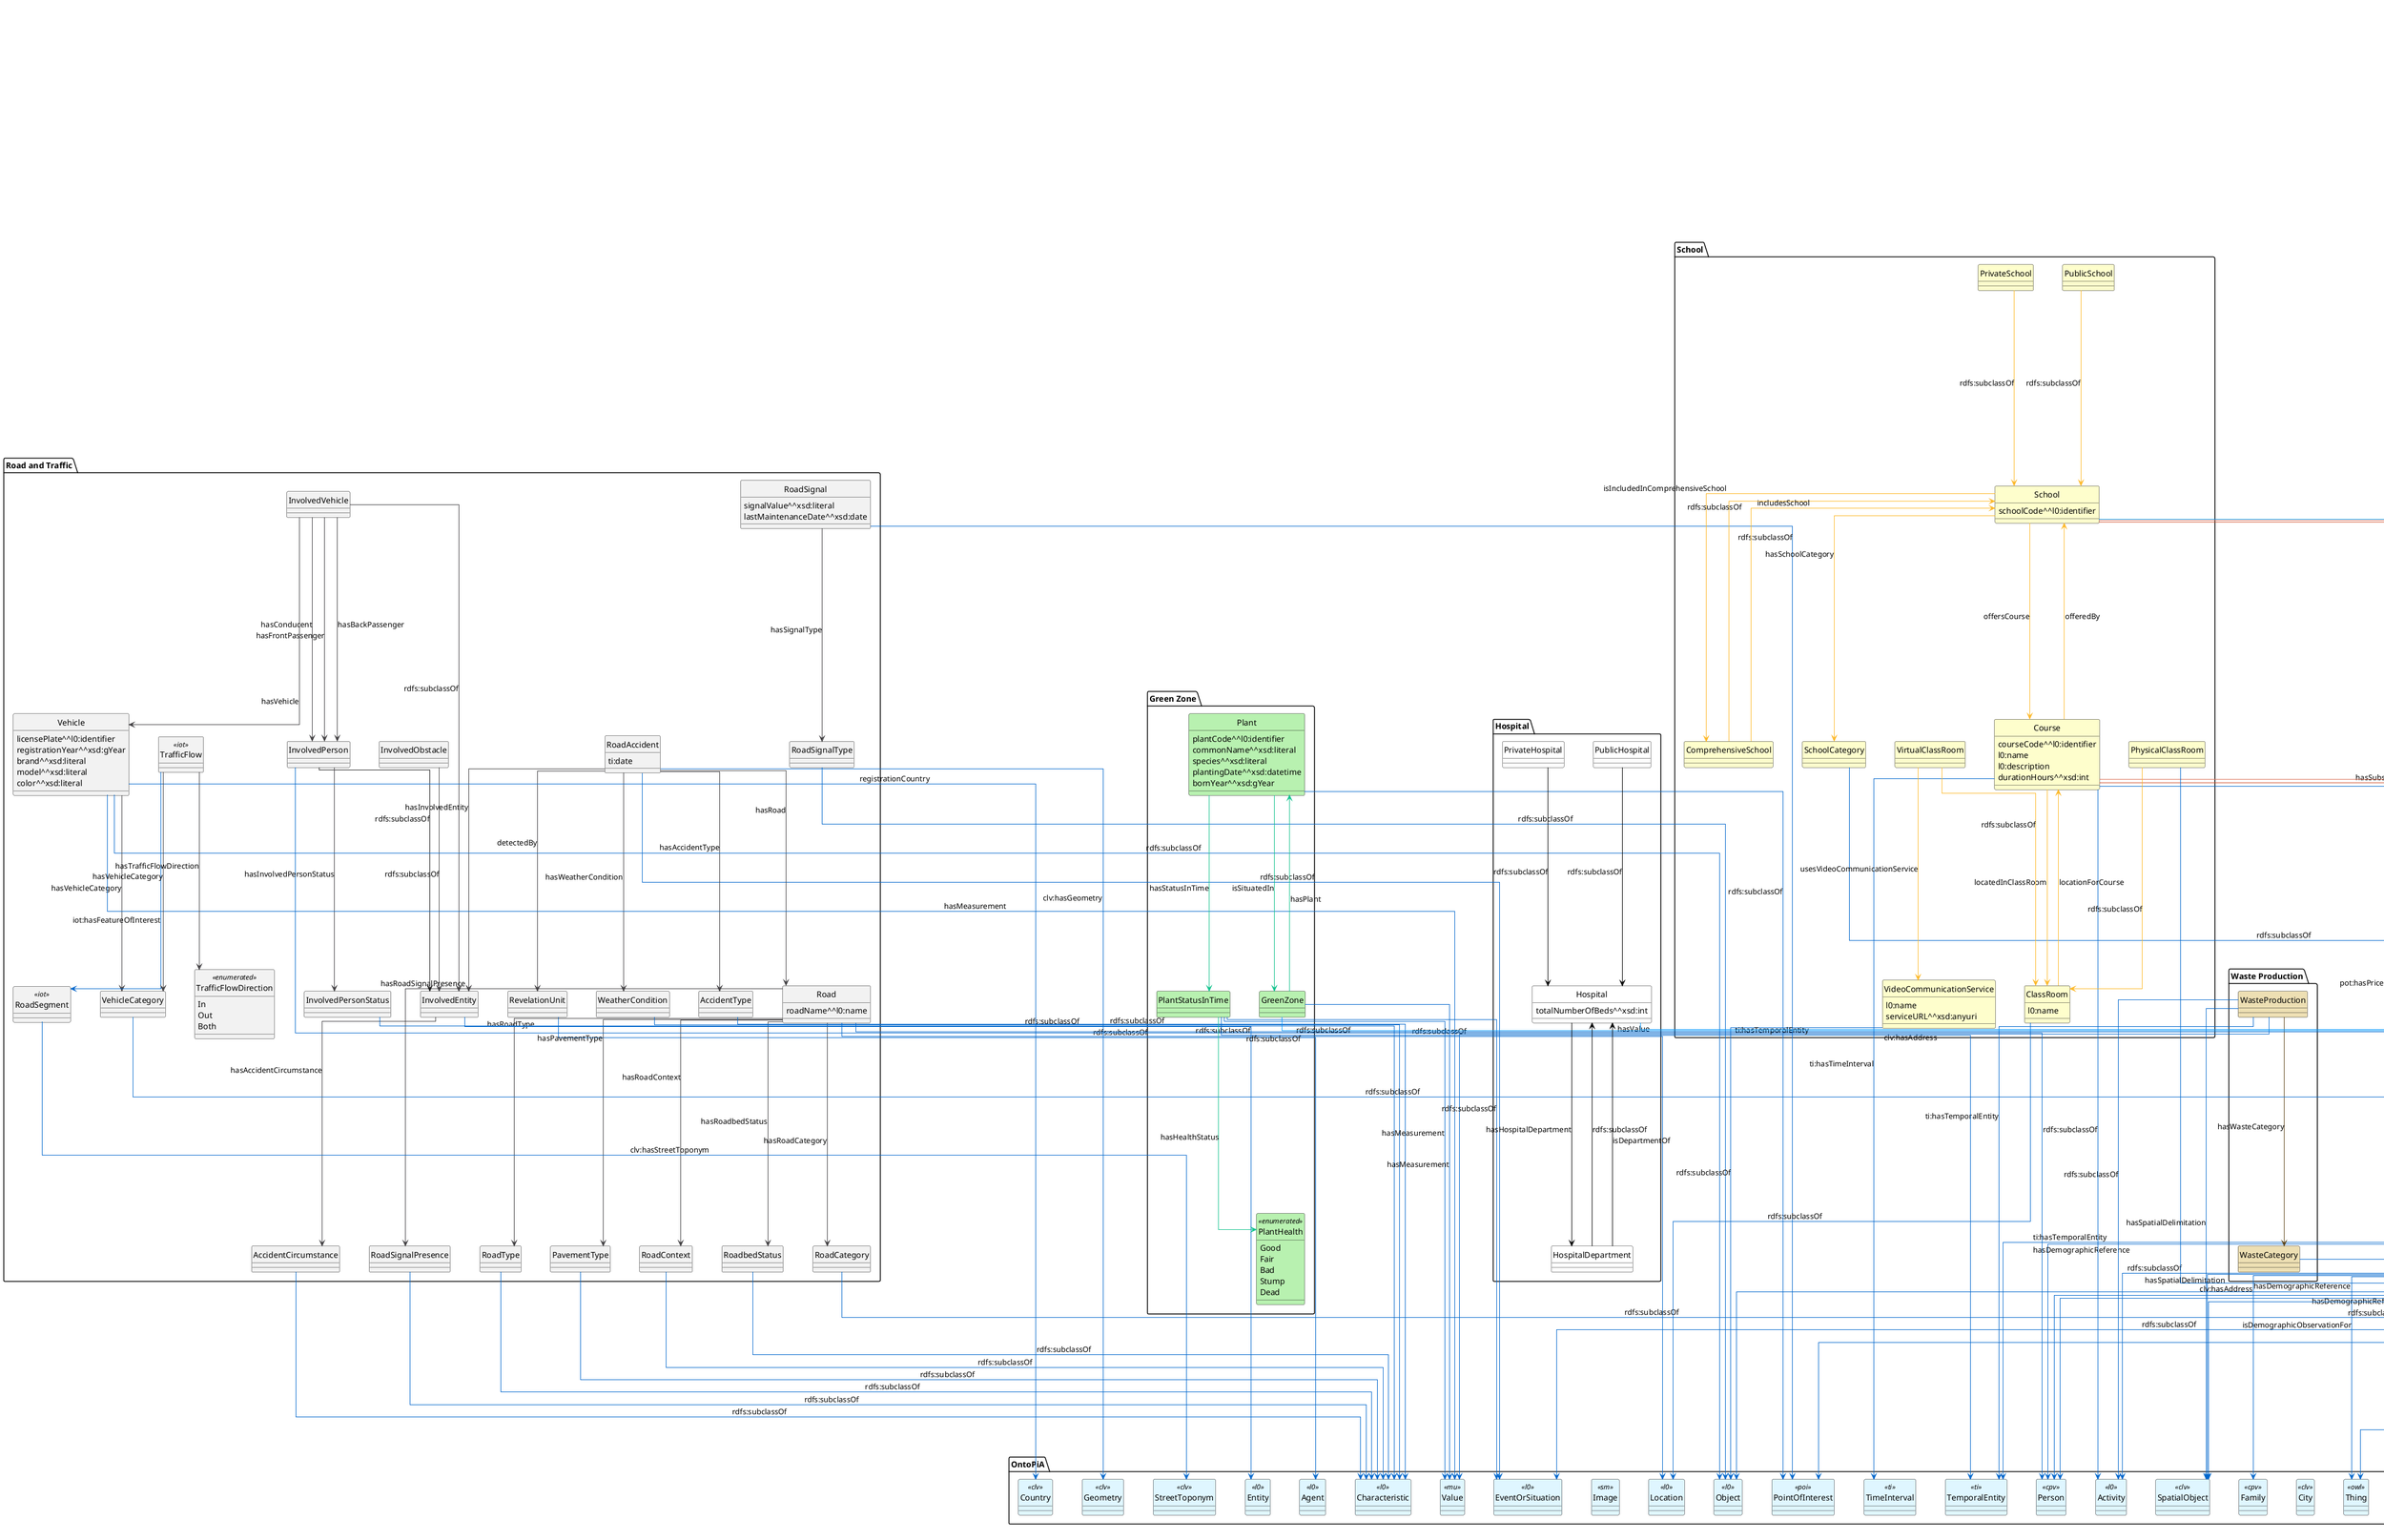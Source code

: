 @startuml OntoIM
hide circle
skinparam linetype ortho
skinparam ranksep 300
skinparam nodesep 50

!define OntoPiANode dff6ff
!define OntoPiAProperty 06c

!define OntoPiANodeEdited dff6ff

!define DemographicObservationNode f5c7a9
!define DemographicObservationProperty d1512d

!define DemographicEventNode ffdeb4
!define DemographicEventProperty df7861

!define WasteNode eddfb3
!define WasteProperty 61481c

!define OrganizationNode ffdede
!define OrganizationProperty 7a4495

!define HeritageNode ffdede
!define HeritageProperty 7a4495

!define RoadAccidentNode f2f2f2
!define RoadAccidentProperty 413f42

!define VehicleNode f2f2f2
!define VehicleProperty 413f42

!define TrafficFlowNode f2f2f2
!define TrafficFlowProperty 413f42

!define RoadSignalNode f2f2f2
!define RoadSignalProperty 413f42

!define AccessiblePoINode c4ddff
!define AccessiblePoIProperty 0096ff

!define SchoolNode fefecc
!define SchoolProperty fdb827

!define GreenZoneNode b8f1b0
!define GreenZoneProperty 14c38e

!define HospitalNode fff
!define HospitalProperty 000

' Imported objects from OntoPiA
package "OntoPiA" {
    class Thing <<owl>> #OntoPiANode

    class Entity <<l0>> #OntoPiANode
    class Activity <<l0>> #OntoPiANode
    class Location <<l0>> #OntoPiANode
    class EventOrSituation <<l0>> #OntoPiANode
    class Topic <<l0>> #OntoPiANode
    class Object <<l0>> #OntoPiANode
    class Characteristic <<l0>> #OntoPiANode
    class Collection <<l0>> #OntoPiANode
    class Agent <<l0>> #OntoPiANode

    class Address <<clv>> #OntoPiANode
    class City <<clv>> #OntoPiANode
    class StreetToponym <<clv>> #OntoPiANode
    class SpatialObject <<clv>> #OntoPiANode
    class Country <<clv>> #OntoPiANode
    class Geometry <<clv>> #OntoPiANode

    class TimeInterval <<ti>> #OntoPiANode
    class TemporalEntity <<ti>> #OntoPiANode

    class Value <<mu>> #OntoPiANode

    class OnlineContactPoint <<sm>> #OntoPiANode
    class PhysicalContactPoint <<sm>> #OntoPiANode
    class Image <<sm>> #OntoPiANode

    class AccessCondition <<accondition>> #OntoPiANode

    class Person <<cpv>> #OntoPiANode
    class Family <<cpv>> #OntoPiANode

    class Service <<cpsv>> #OntoPiANode

    class PriceSpecification <<pot>> #OntoPiANode

    class PointOfInterest <<poi>> #OntoPiANode

    class Procedure <<publiccontract>> #OntoPiANode

    class OfferedServiceDescription <<acco>> #OntoPiANode
}

' Added an Accessible Point of Interest, a POI with online contact point, physical contact point, an organization owner and an access condition.
class AccessiblePointOfInterest #AccessiblePoINode
AccessiblePointOfInterest -[#OntoPiAProperty]-> PointOfInterest : rdfs:subclassOf

AccessiblePointOfInterest -[#OntoPiAProperty]-> OnlineContactPoint : sm:hasOnlineContactPoint
AccessiblePointOfInterest -[#OntoPiAProperty]-> PhysicalContactPoint : sm:hasPhysicalContactPoint
AccessiblePointOfInterest -[#OntoPiAProperty]-> AccessCondition : accondition:hasAccessCondition
AccessiblePointOfInterest -[#OntoPiAProperty]-> OfferedServiceDescription : hasOfferedServiceDescription


package "Demographic Observation" {
    ' Demographic Observation
    ' A demographic observation can describe the demographic composition of an entity during time
    ' An example can be the number of subscribers to an event, emoployees of an organization, members of an association
    ' For a country it can be the number of citizens, weddings, deaths etc...
    ' A demo observation comes with its value and a demo prototype, which describes the type of person o family counted
    ' A demo observation can also be releated to a spatial object, which describes the spatial delimitation of the observation
    ' For example, we can count the number of males in a specific area, that can be a city, a borough, a street, etc...
    class DemographicObservation #DemographicObservationNode {
        value^^xsd:nonNegativeInteger
    }
    DemographicObservation -[#OntoPiAProperty]-> Activity : rdfs:subclassOf

    DemographicObservation -[#OntoPiAProperty]-> TemporalEntity : ti:hasTemporalEntity
    DemographicObservation -[#OntoPiAProperty]-> SpatialObject : hasSpatialDelimitation
    DemographicObservation -[#OntoPiAProperty]-> Person : hasDemographicReference
    DemographicObservation -[#OntoPiAProperty]-> Family : hasDemographicReference
    DemographicObservation -[#OntoPiAProperty]-> Thing : isDemographicObservationFor

    class Citizens #DemographicObservationNode
    Citizens -[#DemographicObservationProperty]-> DemographicObservation : rdfs:subclassOf

    class CivilStatus #DemographicObservationNode
    CivilStatus -[#DemographicObservationProperty]-> DemographicObservation : rdfs:subclassOf

    CivilStatus -[#DemographicObservationProperty]-> CivilStatusCategory : hasCivilStatusCategory

    class CivilStatusCategory #DemographicObservationNode
    CivilStatusCategory -[#OntoPiAProperty]-> Topic : rdfs:subclassOf

    class Tourists #DemographicObservationNode
    Tourists -[#DemographicObservationProperty]-> DemographicObservation : rdfs:subclassOf

    Tourists -[#DemographicObservationProperty]-> TouristType : hasTouristType

    class TouristType <<enumerated>> #DemographicObservationNode {
        Arrival
        Presence
    }

    class Bookings #DemographicObservationNode
    Bookings -[#DemographicObservationProperty]-> DemographicObservation : rdfs:subclassOf

    class Subscribers #DemographicObservationNode
    Subscribers -[#DemographicObservationProperty]-> DemographicObservation : rdfs:subclassOf

    class Employees #DemographicObservationNode
    Employees -[#DemographicObservationProperty]-> DemographicObservation : rdfs:subclassOf

    class Members #DemographicObservationNode
    Members -[#DemographicObservationProperty]-> DemographicObservation : rdfs:subclassOf
}

package "Demographic Event" {
    ' A demo event represents a wedding, a death, a birth, offering a non aggregated view of a demo observation
    class DemographicEvent #DemographicEventNode {
        ti:date
    }
    DemographicEvent -[#OntoPiAProperty]-> EventOrSituation : rdfs:subclassOf

    DemographicEvent -[#OntoPiAProperty]-> Person : hasDemographicReference
    DemographicEvent -[#OntoPiAProperty]-> SpatialObject : hasSpatialDelimitation
    DemographicEvent -[#OntoPiAProperty]-> Thing : isDemographicEventFor

    class CivilStatusEvent #DemographicEventNode
    CivilStatusEvent -[#DemographicEventProperty]-> DemographicEvent : rdfs:subclassOf

    CivilStatusEvent -[#DemographicObservationProperty]-> CivilStatusCategory : hasCivilStatusCategory

    class Subscriber #DemographicEventNode
    Subscriber -[#DemographicEventProperty]-> DemographicEvent : rdfs:subclassOf

    class Booking #DemographicEventNode
    Booking -[#DemographicEventProperty]-> DemographicEvent : rdfs:subclassOf
}

package "Organizations" {
    ' Organization, added end of activity, bankruptcy and liquidation, added number of empolyees, local units and heritage
    ' Added section and demograpgic classification of organization for private companies (taken from Camera di Commercio)
    ' Added an Artisan Organization with artisan Register code and date
    class Organization <<cov>> #OrganizationNode {
        endActivityDate^^xsd:date
        bankruptcyDate^^xsd:date
        liquidationDate^^xsd:date
    }

    ' Organization --> Payment : sentPayment (see later)
    Organization -[#DemographicObservationProperty]-> Employees : hasEmployees
    Organization -[#OntoPiAProperty]-> Address : hasLocalUnitAddress
    Organization -[#OntoPiAProperty]-> Service : providesService
    Organization --> Heritage : hasHeritage

    AccessiblePointOfInterest -[#OrganizationProperty]-> Organization : ownedBy
    Organization -[#OrganizationProperty]-> AccessiblePointOfInterest : ownsAccessiblePoI

    class PrivateOrganization <<cov>> #OrganizationNode
    PrivateOrganization -[#OrganizationProperty]-> Organization : rdfs:subclassOf

    PrivateOrganization -[#OrganizationProperty]-> OrganizationSection : hasOrganizationSection
    PrivateOrganization -[#OrganizationProperty]-> CompanyDemographicCategory : hasDemographicCategory

    class OrganizationSection #OrganizationNode
    OrganizationSection -[#OntoPiAProperty]-> Topic : rdfs:subclassOf

    class CompanyDemographicCategory #OrganizationNode
    CompanyDemographicCategory -[#OntoPiAProperty]-> Topic : rdfs:subclassOf

    class ArtisanOrganization #OrganizationNode {
        artisanRegisterCode^^l0:identifier
        artisanRegistrationDate^^xsd:date
    }
    ArtisanOrganization -[#OrganizationProperty]-> PrivateOrganization : rdfs:subclassOf

    ' Associations are sublclass of organizations, with referent, association category (controlled vocabulary) and members observation
    class Association #OrganizationNode {
        associationRegisterCode^^l0:identifier
        associationRegistrationDate^^xsd:date
        associationRemovalFromRegisterDate^^xsd:date
    }
    Association -[#OrganizationProperty]-> PrivateOrganization : rdfs:subclassOf

    Association -[#OntoPiAProperty]-> Person : hasReferent
    Association -[#OrganizationProperty]-> AssociationCategory : hasAssociationCategory
    Association -[#DemographicObservationProperty]-> Members : hasMembers
    Association -[#DemographicEventProperty]-> Subscriber : hasSubscriber

    class AssociationCategory #OrganizationNode
    AssociationCategory -[#OntoPiAProperty]-> Topic : rdfs:subclassOf

    ' The heritage of an organization, a collection of buildings owned by the organization. There are different types of heritage, like state owned assets, unavailable ecc...
    class Heritage #HeritageNode
    Heritage -[#OntoPiAProperty]-> Collection : rdfs:subclassOf

    Heritage -[#HeritageProperty]-> HeritageType : hasHeritageType
    Heritage -[#HeritageProperty]-> Building : hasBuilding

    class HeritageType #HeritageNode
    HeritageType -[#OntoPiAProperty]-> Topic : rdfs:subclassOf

    ' A building is an accessible point of interest associated with information about the land registry. A building can be concessed to an other organization. The information about the concession are stored in a Procedure Document.
    class Building #HeritageNode {
        buildingCode^^l0:identifier
    }
    Building -[#AccessiblePoIProperty]-> AccessiblePointOfInterest : rdfs:subclassOf

    Building -[#OntoPiAProperty]-> Procedure : concessedWithProcedure
    Building -[#HeritageProperty]-> LandRegistry : hasLandRegistry

    class LandRegistry #HeritageNode {
        sheet^^xsd:literal
        map^^xsd:literal
        subordinate^^xsd:literal
    }
    LandRegistry -[#OntoPiAProperty]-> Object : rdfs:subclassOf

    LandRegistry -[#HeritageProperty]-> LandRegistryCategory : hasLandRegistryCategory

    class LandRegistryCategory #HeritageNode
    LandRegistryCategory -[#OntoPiAProperty]-> Topic : rdfs:subclassOf

    ' Events, added the organizer of the event and the subscribers
    class Event <<cpev>> #OntoPiANodeEdited

}

Event -[#OrganizationProperty]-> Organization : isOrganizedBy
Event -[#DemographicObservationProperty]-> Subscribers : hasSubscribers
Event -[#DemographicEventProperty]-> Subscriber : hasSubscription

package "Waste Production" {
    ' Waste production
    class WasteProduction #WasteNode
    WasteProduction -[#OntoPiAProperty]-> Activity : rdfs:subclassOf

    WasteProduction -[#OntoPiAProperty]-> Value : hasValue
    WasteProduction -[#OntoPiAProperty]-> TemporalEntity : ti:hasTemporalEntity
    WasteProduction -[#OntoPiAProperty]-> SpatialObject : hasSpatialDelimitation

    WasteProduction -[#WasteProperty]-> WasteCategory : hasWasteCategory

    class WasteCategory #WasteNode
    WasteCategory -[#OntoPiAProperty]-> Topic : rdfs:subclassOf
}

package "Road and Traffic" {
    ' Road accidents
    class RoadAccident #RoadAccidentNode {
        ti:date
    }
    RoadAccident -[#OntoPiAProperty]-> EventOrSituation : rdfs:subclassOf

    RoadAccident -[#RoadAccidentProperty]-> RevelationUnit : detectedBy
    RoadAccident -[#OntoPiAProperty]-> Geometry : clv:hasGeometry
    RoadAccident -[#RoadAccidentProperty]-> Road : hasRoad
    RoadAccident -[#RoadAccidentProperty]-> WeatherCondition : hasWeatherCondition
    RoadAccident -[#RoadAccidentProperty]-> AccidentType : hasAccidentType
    RoadAccident -[#RoadAccidentProperty]-> InvolvedEntity : hasInvolvedEntity

    class RevelationUnit #RoadAccidentNode
    RevelationUnit -[#OntoPiAProperty]-> Agent : rdfs:subclassOf

    class Road #RoadAccidentNode {
        roadName^^l0:name
    }
    Road -[#OntoPiAProperty]-> Location : rdfs:subclassOf

    Road -[#OntoPiAProperty]-> Address : clv:hasAddress
    Road -[#RoadAccidentProperty]-> RoadCategory : hasRoadCategory
    Road -[#RoadAccidentProperty]-> RoadType : hasRoadType
    Road -[#RoadAccidentProperty]-> PavementType : hasPavementType
    Road -[#RoadAccidentProperty]-> RoadContext : hasRoadContext
    Road -[#RoadAccidentProperty]-> RoadbedStatus : hasRoadbedStatus
    Road -[#RoadAccidentProperty]-> RoadSignalPresence : hasRoadSignalPresence

    class RoadCategory #RoadAccidentNode
    RoadCategory -[#OntoPiAProperty]-> Topic : rdfs:subclassOf

    class RoadType #RoadAccidentNode
    RoadType -[#OntoPiAProperty]-> Characteristic : rdfs:subclassOf

    class PavementType #RoadAccidentNode
    PavementType -[#OntoPiAProperty]-> Characteristic : rdfs:subclassOf

    class RoadContext #RoadAccidentNode
    RoadContext -[#OntoPiAProperty]-> Characteristic : rdfs:subclassOf

    class RoadbedStatus #RoadAccidentNode
    RoadbedStatus -[#OntoPiAProperty]-> Characteristic : rdfs:subclassOf

    class RoadSignalPresence #RoadAccidentNode
    RoadSignalPresence -[#OntoPiAProperty]-> Characteristic : rdfs:subclassOf

    class WeatherCondition #RoadAccidentNode
    WeatherCondition -[#OntoPiAProperty]-> Characteristic : rdfs:subclassOf

    class AccidentType #RoadAccidentNode
    AccidentType -[#OntoPiAProperty]-> Characteristic : rdfs:subclassOf

    class InvolvedEntity #RoadAccidentNode
    InvolvedEntity -[#OntoPiAProperty]-> Entity : rdfs:subclassOf

    InvolvedEntity -[#RoadAccidentProperty]-> AccidentCircumstance : hasAccidentCircumstance

    class AccidentCircumstance #RoadAccidentNode
    AccidentCircumstance -[#OntoPiAProperty]-> Characteristic : rdfs:subclassOf

    class InvolvedVehicle #RoadAccidentNode
    InvolvedVehicle -[#RoadAccidentProperty]-> InvolvedEntity : rdfs:subclassOf

    InvolvedVehicle -[#VehicleProperty]-> Vehicle : hasVehicle
    InvolvedVehicle -[#RoadAccidentProperty]-> InvolvedPerson : hasConducent
    InvolvedVehicle -[#RoadAccidentProperty]-> InvolvedPerson : hasFrontPassenger
    InvolvedVehicle -[#RoadAccidentProperty]-> InvolvedPerson : hasBackPassenger

    class InvolvedPerson #RoadAccidentNode
    InvolvedPerson --> InvolvedEntity : rdfs:subclassOf
    InvolvedPerson -[#OntoPiAProperty]-> Person : rdfs:subclassOf

    InvolvedPerson -[#RoadAccidentProperty]-> InvolvedPersonStatus : hasInvolvedPersonStatus

    class InvolvedPersonStatus #RoadAccidentNode
    InvolvedPersonStatus -[#OntoPiAProperty]-> Characteristic : rdfs:subclassOf

    class InvolvedObstacle #RoadAccidentNode
    InvolvedObstacle -[#RoadAccidentProperty]-> InvolvedEntity : rdfs:subclassOf

    class Vehicle #VehicleNode {
        licensePlate^^l0:identifier
        registrationYear^^xsd:gYear
        brand^^xsd:literal
        model^^xsd:literal
        color^^xsd:literal
    }
    Vehicle -[#OntoPiAProperty]-> Object : rdfs:subclassOf

    Vehicle -[#VehicleProperty]-> VehicleCategory : hasVehicleCategory
    Vehicle -[#OntoPiAProperty]-> Value : hasMeasurement
    Vehicle -[#OntoPiAProperty]-> Country : registrationCountry

    class VehicleCategory #VehicleNode
    VehicleCategory -[#OntoPiAProperty]-> Topic : rdfs:subclassOf

    ' The road signals are point of interests with a signal value (e.g. 50 for a speed limit or the name of the destination indicated)
    class RoadSignal #RoadSignalNode {
        signalValue^^xsd:literal
        lastMaintenanceDate^^xsd:date
    }
    RoadSignal -[#OntoPiAProperty]-> PointOfInterest : rdfs:subclassOf

    RoadSignal -[#RoadSignalProperty]-> RoadSignalType : hasSignalType

    ' The road signal type is a controlled vocabulary of all road signals, with a value, an image and a category
    class RoadSignalType #RoadSignalNode
    RoadSignalType -[#OntoPiAProperty]-> Object : rdfs:subclassOf

    ' Traffic Flow observation. Added street toponym to road segment and vehicle category (controlled vocabulary)
    class TrafficFlow <<iot>> #TrafficFlowNode
    TrafficFlow -[#OntoPiAProperty]-> RoadSegment : iot:hasFeatureOfInterest
    TrafficFlow -[#TrafficFlowProperty]-> VehicleCategory : hasVehicleCategory
    TrafficFlow -[#TrafficFlowProperty]-> TrafficFlowDirection : hasTrafficFlowDirection

    class TrafficFlowDirection <<enumerated>> #TrafficFlowNode {
        In
        Out
        Both
    }

    class RoadSegment <<iot>> #TrafficFlowNode
    RoadSegment -[#OntoPiAProperty]-> StreetToponym : clv:hasStreetToponym
}

' Booking statistical data for accommodation facilities
class AccommodationFacility <<acco>> #OntoPiANodeEdited
AccommodationFacility -[#DemographicObservationProperty]-> Bookings : hasBookings
AccommodationFacility -[#DemographicEventProperty]-> Booking : hasBooking

package "School" {
    ' A school can be public or private is an accessible point of interest, with services, subscribers and courses that can be offer
    class School #SchoolNode {
        schoolCode^^l0:identifier
    }
    School -[#AccessiblePoIProperty]-> AccessiblePointOfInterest : rdfs:subclassOf

    School -[#SchoolProperty]-> SchoolCategory : hasSchoolCategory
    School -[#SchoolProperty]-> Course : offersCourse
    School -[#SchoolProperty]-> ComprehensiveSchool : isIncludedInComprehensiveSchool
    School -[#DemographicObservationProperty]-> Subscribers : hasSubscribers
    School -[#DemographicEventProperty]-> Subscriber : hasSubscription

    class ComprehensiveSchool #SchoolNode
    ComprehensiveSchool -[#SchoolProperty]-> School : rdfs:subclassOf

    ComprehensiveSchool -[#SchoolProperty]-> School : includesSchool

    ' controlled vocabulary
    class SchoolCategory #SchoolNode
    SchoolCategory -[#OntoPiAProperty]-> Topic : rdfs:subclassOf

    class PublicSchool #SchoolNode
    PublicSchool -[#SchoolProperty]-> School : rdfs:subclassOf

    class PrivateSchool #SchoolNode
    PrivateSchool -[#SchoolProperty]-> School : rdfs:subclassOf

    ' A course organized by a school or an organization is an activity located in a classroom (phisical or online), with a price and subscribers
    class Course #SchoolNode {
        courseCode^^l0:identifier
        l0:name
        l0:description
        durationHours^^xsd:int
    }
    Course -[#OntoPiAProperty]-> Activity : rdfs:subclassOf

    Course -[#SchoolProperty]-> School : offeredBy
    Course -[#OntoPiAProperty]-> TimeInterval : ti:hasTimeInterval
    Course -[#SchoolProperty]-> ClassRoom : locatedInClassRoom
    Course -[#OntoPiAProperty]-> PriceSpecification : pot:hasPriceSpecification
    Course -[#DemographicObservationProperty]-> Subscribers : hasSubscribers
    Course -[#DemographicEventProperty]-> Subscriber : hasSubscription

    ' A classroom is a space where a course take place. A physical classroom has an address, a virtual classroom is associated with the service used.
    class ClassRoom #SchoolNode {
        l0:name
    }
    ClassRoom -[#OntoPiAProperty]-> Location : rdfs:subclassOf

    ClassRoom -[#SchoolProperty]-> Course : locationForCourse

    class PhysicalClassRoom #SchoolNode
    PhysicalClassRoom -[#SchoolProperty]-> ClassRoom : rdfs:subclassOf

    PhysicalClassRoom -[#OntoPiAProperty]-> Address : clv:hasAddress

    class VirtualClassRoom #SchoolNode
    VirtualClassRoom -[#SchoolProperty]-> ClassRoom : rdfs:subclassOf

    VirtualClassRoom -[#SchoolProperty]-> VideoCommunicationService : usesVideoCommunicationService

    class VideoCommunicationService #SchoolNode {
        l0:name
        serviceURL^^xsd:anyuri
    }
    VideoCommunicationService -[#OntoPiAProperty]-> Object : rdfs:subclassOf
}

package "Green Zone" {
    ' A plant, with the species, the common name, the born year, planted date and its status in time. The status is described as the plant health, the height and the circumference
    class Plant #GreenZoneNode {
        plantCode^^l0:identifier
        commonName^^xsd:literal
        species^^xsd:literal
        plantingDate^^xsd:datetime
        bornYear^^xsd:gYear
    }
    Plant -[#OntoPiAProperty]-> PointOfInterest : rdfs:subclassOf

    Plant -[#GreenZoneProperty]-> PlantStatusInTime : hasStatusInTime
    Plant -[#GreenZoneProperty]-> GreenZone : isSituatedIn

    class PlantStatusInTime #GreenZoneNode
    PlantStatusInTime -[#OntoPiAProperty]-> EventOrSituation : rdfs:subclassOf

    PlantStatusInTime -[#OntoPiAProperty]-> Value : hasMeasurement
    PlantStatusInTime -[#GreenZoneProperty]-> PlantHealth : hasHealthStatus
    PlantStatusInTime -[#OntoPiAProperty]-> TemporalEntity : ti:hasTemporalEntity

    class PlantHealth <<enumerated>> #GreenZoneNode {
        Good
        Fair
        Bad
        Stump
        Dead
    }

    ' A green zone is an accessible point of interest that can also contains plants and can has an area
    class GreenZone #GreenZoneNode
    GreenZone -[#AccessiblePoIProperty]-> AccessiblePointOfInterest : rdfs:subclassOf

    GreenZone -[#OntoPiAProperty]-> Value : hasMeasurement
    GreenZone -[#GreenZoneProperty]-> Plant : hasPlant
}

package "Hospital" {
    ' An hospial is an accessible point of interest with hospital departments, services, total number of beds and departments which are also described as hospitals
    class Hospital #HospitalNode {
        totalNumberOfBeds^^xsd:int
    }
    Hospital -[#AccessiblePoIProperty]-> AccessiblePointOfInterest : rdfs:subclassOf

    Hospital -[#HospitalProperty]-> HospitalDepartment : hasHospitalDepartment

    class PublicHospital #HospitalNode
    PublicHospital -[#HospitalProperty]-> Hospital : rdfs:subclassOf

    class PrivateHospital #HospitalNode
    PrivateHospital -[#HospitalProperty]-> Hospital : rdfs:subclassOf

    class HospitalDepartment #HospitalNode
    HospitalDepartment -[#HospitalProperty]-> Hospital : rdfs:subclassOf

    HospitalDepartment -[#HospitalProperty]-> Hospital : isDepartmentOf
}
@enduml